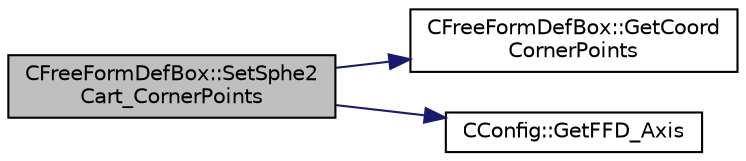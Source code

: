 digraph "CFreeFormDefBox::SetSphe2Cart_CornerPoints"
{
 // LATEX_PDF_SIZE
  edge [fontname="Helvetica",fontsize="10",labelfontname="Helvetica",labelfontsize="10"];
  node [fontname="Helvetica",fontsize="10",shape=record];
  rankdir="LR";
  Node1 [label="CFreeFormDefBox::SetSphe2\lCart_CornerPoints",height=0.2,width=0.4,color="black", fillcolor="grey75", style="filled", fontcolor="black",tooltip="Set Spherical to Cartesians_CornerPoints."];
  Node1 -> Node2 [color="midnightblue",fontsize="10",style="solid",fontname="Helvetica"];
  Node2 [label="CFreeFormDefBox::GetCoord\lCornerPoints",height=0.2,width=0.4,color="black", fillcolor="white", style="filled",URL="$classCFreeFormDefBox.html#a0d9cc216d53327e239b7b75173ff3b9a",tooltip="Get the coordinates of the corner points."];
  Node1 -> Node3 [color="midnightblue",fontsize="10",style="solid",fontname="Helvetica"];
  Node3 [label="CConfig::GetFFD_Axis",height=0.2,width=0.4,color="black", fillcolor="white", style="filled",URL="$classCConfig.html#aee960e865ec9805de750956062329d04",tooltip="Get the value of the vector that connects the cartesian axis with a sherical or cylindrical one."];
}
